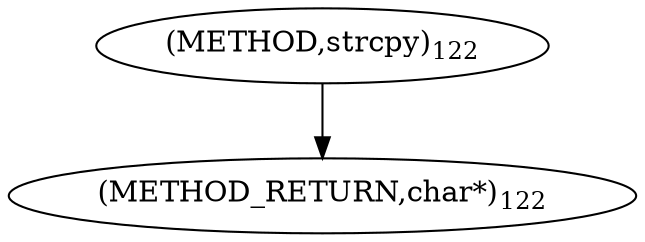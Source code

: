 digraph "strcpy" {  
"98778" [label = <(METHOD,strcpy)<SUB>122</SUB>> ]
"98781" [label = <(METHOD_RETURN,char*)<SUB>122</SUB>> ]
  "98778" -> "98781" 
}
